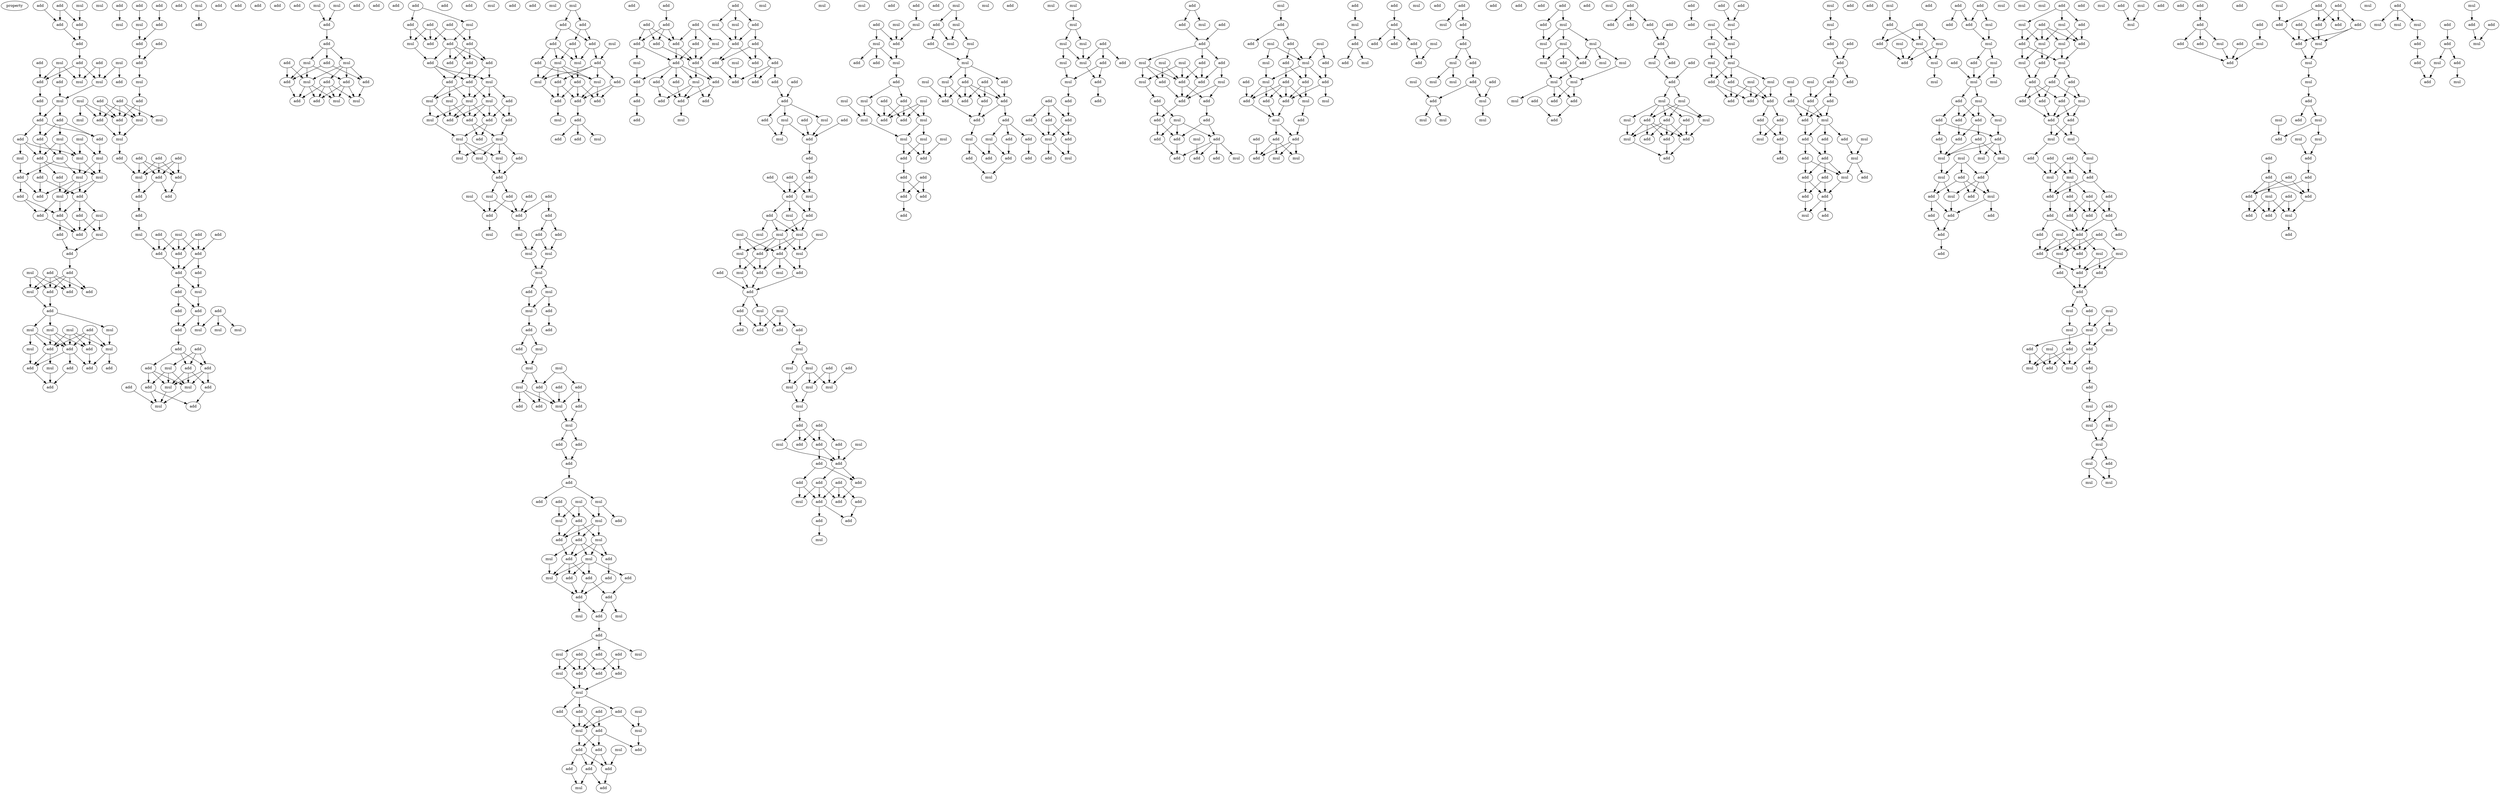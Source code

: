 digraph {
    node [fontcolor=black]
    property [mul=2,lf=1.1]
    0 [ label = add ];
    1 [ label = mul ];
    2 [ label = add ];
    3 [ label = add ];
    4 [ label = add ];
    5 [ label = add ];
    6 [ label = add ];
    7 [ label = mul ];
    8 [ label = mul ];
    9 [ label = add ];
    10 [ label = add ];
    11 [ label = add ];
    12 [ label = add ];
    13 [ label = mul ];
    14 [ label = add ];
    15 [ label = mul ];
    16 [ label = mul ];
    17 [ label = add ];
    18 [ label = mul ];
    19 [ label = add ];
    20 [ label = add ];
    21 [ label = add ];
    22 [ label = mul ];
    23 [ label = add ];
    24 [ label = add ];
    25 [ label = mul ];
    26 [ label = mul ];
    27 [ label = mul ];
    28 [ label = mul ];
    29 [ label = add ];
    30 [ label = mul ];
    31 [ label = mul ];
    32 [ label = add ];
    33 [ label = mul ];
    34 [ label = add ];
    35 [ label = add ];
    36 [ label = add ];
    37 [ label = mul ];
    38 [ label = add ];
    39 [ label = add ];
    40 [ label = add ];
    41 [ label = mul ];
    42 [ label = add ];
    43 [ label = add ];
    44 [ label = mul ];
    45 [ label = add ];
    46 [ label = add ];
    47 [ label = add ];
    48 [ label = mul ];
    49 [ label = add ];
    50 [ label = add ];
    51 [ label = mul ];
    52 [ label = add ];
    53 [ label = add ];
    54 [ label = add ];
    55 [ label = add ];
    56 [ label = mul ];
    57 [ label = add ];
    58 [ label = mul ];
    59 [ label = mul ];
    60 [ label = mul ];
    61 [ label = add ];
    62 [ label = mul ];
    63 [ label = add ];
    64 [ label = add ];
    65 [ label = mul ];
    66 [ label = add ];
    67 [ label = add ];
    68 [ label = add ];
    69 [ label = mul ];
    70 [ label = add ];
    71 [ label = add ];
    72 [ label = add ];
    73 [ label = mul ];
    74 [ label = add ];
    75 [ label = add ];
    76 [ label = add ];
    77 [ label = mul ];
    78 [ label = add ];
    79 [ label = add ];
    80 [ label = add ];
    81 [ label = mul ];
    82 [ label = add ];
    83 [ label = add ];
    84 [ label = mul ];
    85 [ label = mul ];
    86 [ label = add ];
    87 [ label = add ];
    88 [ label = add ];
    89 [ label = mul ];
    90 [ label = mul ];
    91 [ label = add ];
    92 [ label = add ];
    93 [ label = mul ];
    94 [ label = mul ];
    95 [ label = add ];
    96 [ label = add ];
    97 [ label = add ];
    98 [ label = add ];
    99 [ label = add ];
    100 [ label = add ];
    101 [ label = add ];
    102 [ label = mul ];
    103 [ label = add ];
    104 [ label = add ];
    105 [ label = add ];
    106 [ label = add ];
    107 [ label = add ];
    108 [ label = mul ];
    109 [ label = add ];
    110 [ label = mul ];
    111 [ label = add ];
    112 [ label = add ];
    113 [ label = add ];
    114 [ label = add ];
    115 [ label = add ];
    116 [ label = add ];
    117 [ label = add ];
    118 [ label = mul ];
    119 [ label = add ];
    120 [ label = add ];
    121 [ label = add ];
    122 [ label = add ];
    123 [ label = mul ];
    124 [ label = mul ];
    125 [ label = mul ];
    126 [ label = add ];
    127 [ label = add ];
    128 [ label = add ];
    129 [ label = add ];
    130 [ label = mul ];
    131 [ label = add ];
    132 [ label = add ];
    133 [ label = add ];
    134 [ label = mul ];
    135 [ label = mul ];
    136 [ label = add ];
    137 [ label = add ];
    138 [ label = mul ];
    139 [ label = add ];
    140 [ label = add ];
    141 [ label = add ];
    142 [ label = mul ];
    143 [ label = mul ];
    144 [ label = add ];
    145 [ label = add ];
    146 [ label = add ];
    147 [ label = add ];
    148 [ label = add ];
    149 [ label = add ];
    150 [ label = mul ];
    151 [ label = mul ];
    152 [ label = add ];
    153 [ label = mul ];
    154 [ label = add ];
    155 [ label = add ];
    156 [ label = add ];
    157 [ label = add ];
    158 [ label = mul ];
    159 [ label = mul ];
    160 [ label = add ];
    161 [ label = add ];
    162 [ label = add ];
    163 [ label = mul ];
    164 [ label = add ];
    165 [ label = add ];
    166 [ label = add ];
    167 [ label = add ];
    168 [ label = add ];
    169 [ label = add ];
    170 [ label = mul ];
    171 [ label = add ];
    172 [ label = add ];
    173 [ label = add ];
    174 [ label = add ];
    175 [ label = mul ];
    176 [ label = add ];
    177 [ label = add ];
    178 [ label = add ];
    179 [ label = mul ];
    180 [ label = mul ];
    181 [ label = mul ];
    182 [ label = mul ];
    183 [ label = add ];
    184 [ label = add ];
    185 [ label = add ];
    186 [ label = mul ];
    187 [ label = add ];
    188 [ label = mul ];
    189 [ label = mul ];
    190 [ label = add ];
    191 [ label = add ];
    192 [ label = mul ];
    193 [ label = mul ];
    194 [ label = mul ];
    195 [ label = add ];
    196 [ label = add ];
    197 [ label = add ];
    198 [ label = mul ];
    199 [ label = add ];
    200 [ label = mul ];
    201 [ label = add ];
    202 [ label = add ];
    203 [ label = add ];
    204 [ label = add ];
    205 [ label = mul ];
    206 [ label = mul ];
    207 [ label = add ];
    208 [ label = mul ];
    209 [ label = mul ];
    210 [ label = mul ];
    211 [ label = add ];
    212 [ label = mul ];
    213 [ label = add ];
    214 [ label = mul ];
    215 [ label = add ];
    216 [ label = add ];
    217 [ label = add ];
    218 [ label = add ];
    219 [ label = add ];
    220 [ label = mul ];
    221 [ label = mul ];
    222 [ label = mul ];
    223 [ label = add ];
    224 [ label = add ];
    225 [ label = mul ];
    226 [ label = add ];
    227 [ label = add ];
    228 [ label = add ];
    229 [ label = mul ];
    230 [ label = add ];
    231 [ label = mul ];
    232 [ label = add ];
    233 [ label = add ];
    234 [ label = mul ];
    235 [ label = add ];
    236 [ label = add ];
    237 [ label = add ];
    238 [ label = add ];
    239 [ label = mul ];
    240 [ label = add ];
    241 [ label = mul ];
    242 [ label = mul ];
    243 [ label = add ];
    244 [ label = add ];
    245 [ label = mul ];
    246 [ label = add ];
    247 [ label = add ];
    248 [ label = mul ];
    249 [ label = mul ];
    250 [ label = add ];
    251 [ label = add ];
    252 [ label = mul ];
    253 [ label = add ];
    254 [ label = add ];
    255 [ label = add ];
    256 [ label = add ];
    257 [ label = mul ];
    258 [ label = add ];
    259 [ label = add ];
    260 [ label = add ];
    261 [ label = add ];
    262 [ label = mul ];
    263 [ label = mul ];
    264 [ label = mul ];
    265 [ label = add ];
    266 [ label = mul ];
    267 [ label = add ];
    268 [ label = add ];
    269 [ label = mul ];
    270 [ label = add ];
    271 [ label = mul ];
    272 [ label = add ];
    273 [ label = add ];
    274 [ label = add ];
    275 [ label = mul ];
    276 [ label = add ];
    277 [ label = add ];
    278 [ label = add ];
    279 [ label = add ];
    280 [ label = mul ];
    281 [ label = add ];
    282 [ label = mul ];
    283 [ label = mul ];
    284 [ label = add ];
    285 [ label = add ];
    286 [ label = mul ];
    287 [ label = add ];
    288 [ label = add ];
    289 [ label = add ];
    290 [ label = add ];
    291 [ label = add ];
    292 [ label = mul ];
    293 [ label = mul ];
    294 [ label = add ];
    295 [ label = add ];
    296 [ label = mul ];
    297 [ label = add ];
    298 [ label = add ];
    299 [ label = add ];
    300 [ label = add ];
    301 [ label = mul ];
    302 [ label = mul ];
    303 [ label = add ];
    304 [ label = add ];
    305 [ label = add ];
    306 [ label = mul ];
    307 [ label = add ];
    308 [ label = mul ];
    309 [ label = add ];
    310 [ label = add ];
    311 [ label = add ];
    312 [ label = add ];
    313 [ label = mul ];
    314 [ label = add ];
    315 [ label = add ];
    316 [ label = mul ];
    317 [ label = add ];
    318 [ label = add ];
    319 [ label = add ];
    320 [ label = add ];
    321 [ label = add ];
    322 [ label = add ];
    323 [ label = mul ];
    324 [ label = add ];
    325 [ label = add ];
    326 [ label = add ];
    327 [ label = add ];
    328 [ label = mul ];
    329 [ label = add ];
    330 [ label = mul ];
    331 [ label = add ];
    332 [ label = add ];
    333 [ label = add ];
    334 [ label = add ];
    335 [ label = add ];
    336 [ label = add ];
    337 [ label = add ];
    338 [ label = add ];
    339 [ label = mul ];
    340 [ label = add ];
    341 [ label = add ];
    342 [ label = mul ];
    343 [ label = add ];
    344 [ label = mul ];
    345 [ label = mul ];
    346 [ label = add ];
    347 [ label = add ];
    348 [ label = mul ];
    349 [ label = add ];
    350 [ label = add ];
    351 [ label = add ];
    352 [ label = add ];
    353 [ label = add ];
    354 [ label = add ];
    355 [ label = add ];
    356 [ label = add ];
    357 [ label = add ];
    358 [ label = add ];
    359 [ label = mul ];
    360 [ label = add ];
    361 [ label = mul ];
    362 [ label = add ];
    363 [ label = mul ];
    364 [ label = add ];
    365 [ label = add ];
    366 [ label = add ];
    367 [ label = mul ];
    368 [ label = mul ];
    369 [ label = add ];
    370 [ label = mul ];
    371 [ label = add ];
    372 [ label = mul ];
    373 [ label = add ];
    374 [ label = add ];
    375 [ label = mul ];
    376 [ label = mul ];
    377 [ label = mul ];
    378 [ label = mul ];
    379 [ label = mul ];
    380 [ label = add ];
    381 [ label = mul ];
    382 [ label = mul ];
    383 [ label = add ];
    384 [ label = mul ];
    385 [ label = add ];
    386 [ label = add ];
    387 [ label = mul ];
    388 [ label = add ];
    389 [ label = add ];
    390 [ label = mul ];
    391 [ label = mul ];
    392 [ label = add ];
    393 [ label = add ];
    394 [ label = add ];
    395 [ label = add ];
    396 [ label = add ];
    397 [ label = mul ];
    398 [ label = add ];
    399 [ label = add ];
    400 [ label = mul ];
    401 [ label = mul ];
    402 [ label = add ];
    403 [ label = mul ];
    404 [ label = mul ];
    405 [ label = mul ];
    406 [ label = mul ];
    407 [ label = add ];
    408 [ label = add ];
    409 [ label = mul ];
    410 [ label = add ];
    411 [ label = add ];
    412 [ label = add ];
    413 [ label = mul ];
    414 [ label = add ];
    415 [ label = add ];
    416 [ label = add ];
    417 [ label = add ];
    418 [ label = add ];
    419 [ label = add ];
    420 [ label = add ];
    421 [ label = add ];
    422 [ label = add ];
    423 [ label = mul ];
    424 [ label = add ];
    425 [ label = add ];
    426 [ label = mul ];
    427 [ label = add ];
    428 [ label = mul ];
    429 [ label = add ];
    430 [ label = mul ];
    431 [ label = mul ];
    432 [ label = add ];
    433 [ label = add ];
    434 [ label = add ];
    435 [ label = mul ];
    436 [ label = add ];
    437 [ label = add ];
    438 [ label = add ];
    439 [ label = mul ];
    440 [ label = mul ];
    441 [ label = mul ];
    442 [ label = add ];
    443 [ label = mul ];
    444 [ label = add ];
    445 [ label = add ];
    446 [ label = mul ];
    447 [ label = mul ];
    448 [ label = mul ];
    449 [ label = mul ];
    450 [ label = add ];
    451 [ label = add ];
    452 [ label = add ];
    453 [ label = add ];
    454 [ label = add ];
    455 [ label = add ];
    456 [ label = add ];
    457 [ label = mul ];
    458 [ label = mul ];
    459 [ label = add ];
    460 [ label = mul ];
    461 [ label = add ];
    462 [ label = mul ];
    463 [ label = mul ];
    464 [ label = add ];
    465 [ label = mul ];
    466 [ label = mul ];
    467 [ label = add ];
    468 [ label = add ];
    469 [ label = add ];
    470 [ label = add ];
    471 [ label = add ];
    472 [ label = add ];
    473 [ label = add ];
    474 [ label = mul ];
    475 [ label = add ];
    476 [ label = add ];
    477 [ label = mul ];
    478 [ label = add ];
    479 [ label = mul ];
    480 [ label = add ];
    481 [ label = add ];
    482 [ label = add ];
    483 [ label = add ];
    484 [ label = mul ];
    485 [ label = add ];
    486 [ label = mul ];
    487 [ label = mul ];
    488 [ label = mul ];
    489 [ label = mul ];
    490 [ label = mul ];
    491 [ label = add ];
    492 [ label = mul ];
    493 [ label = mul ];
    494 [ label = add ];
    495 [ label = add ];
    496 [ label = mul ];
    497 [ label = add ];
    498 [ label = add ];
    499 [ label = add ];
    500 [ label = add ];
    501 [ label = add ];
    502 [ label = add ];
    503 [ label = add ];
    504 [ label = mul ];
    505 [ label = add ];
    506 [ label = mul ];
    507 [ label = add ];
    508 [ label = add ];
    509 [ label = add ];
    510 [ label = add ];
    511 [ label = mul ];
    512 [ label = add ];
    513 [ label = mul ];
    514 [ label = add ];
    515 [ label = add ];
    516 [ label = mul ];
    517 [ label = mul ];
    518 [ label = add ];
    519 [ label = mul ];
    520 [ label = mul ];
    521 [ label = add ];
    522 [ label = add ];
    523 [ label = add ];
    524 [ label = add ];
    525 [ label = add ];
    526 [ label = add ];
    527 [ label = add ];
    528 [ label = mul ];
    529 [ label = add ];
    530 [ label = add ];
    531 [ label = add ];
    532 [ label = mul ];
    533 [ label = add ];
    534 [ label = add ];
    535 [ label = add ];
    536 [ label = mul ];
    537 [ label = mul ];
    538 [ label = add ];
    539 [ label = add ];
    540 [ label = mul ];
    541 [ label = mul ];
    542 [ label = add ];
    543 [ label = add ];
    544 [ label = mul ];
    545 [ label = mul ];
    546 [ label = add ];
    547 [ label = add ];
    548 [ label = add ];
    549 [ label = add ];
    550 [ label = add ];
    551 [ label = mul ];
    552 [ label = mul ];
    553 [ label = add ];
    554 [ label = mul ];
    555 [ label = add ];
    556 [ label = add ];
    557 [ label = mul ];
    558 [ label = add ];
    559 [ label = add ];
    560 [ label = add ];
    561 [ label = add ];
    562 [ label = add ];
    563 [ label = mul ];
    564 [ label = add ];
    565 [ label = mul ];
    566 [ label = mul ];
    567 [ label = add ];
    568 [ label = add ];
    569 [ label = mul ];
    570 [ label = add ];
    571 [ label = add ];
    572 [ label = mul ];
    573 [ label = add ];
    574 [ label = add ];
    575 [ label = add ];
    576 [ label = mul ];
    577 [ label = add ];
    578 [ label = add ];
    579 [ label = add ];
    580 [ label = add ];
    581 [ label = mul ];
    582 [ label = add ];
    583 [ label = add ];
    584 [ label = add ];
    585 [ label = add ];
    586 [ label = mul ];
    587 [ label = mul ];
    588 [ label = add ];
    589 [ label = mul ];
    590 [ label = mul ];
    591 [ label = add ];
    592 [ label = add ];
    593 [ label = mul ];
    594 [ label = mul ];
    595 [ label = mul ];
    596 [ label = mul ];
    597 [ label = add ];
    598 [ label = add ];
    599 [ label = add ];
    600 [ label = mul ];
    601 [ label = add ];
    602 [ label = mul ];
    603 [ label = mul ];
    604 [ label = mul ];
    605 [ label = add ];
    606 [ label = mul ];
    607 [ label = mul ];
    608 [ label = mul ];
    609 [ label = add ];
    610 [ label = mul ];
    611 [ label = mul ];
    612 [ label = add ];
    613 [ label = add ];
    614 [ label = add ];
    615 [ label = mul ];
    616 [ label = mul ];
    617 [ label = add ];
    618 [ label = add ];
    619 [ label = add ];
    620 [ label = add ];
    621 [ label = add ];
    622 [ label = add ];
    623 [ label = add ];
    624 [ label = mul ];
    625 [ label = add ];
    626 [ label = add ];
    627 [ label = add ];
    628 [ label = add ];
    629 [ label = add ];
    630 [ label = mul ];
    631 [ label = mul ];
    632 [ label = add ];
    633 [ label = mul ];
    634 [ label = add ];
    635 [ label = mul ];
    636 [ label = add ];
    637 [ label = add ];
    638 [ label = add ];
    639 [ label = mul ];
    640 [ label = add ];
    641 [ label = add ];
    642 [ label = add ];
    643 [ label = add ];
    644 [ label = mul ];
    645 [ label = mul ];
    646 [ label = mul ];
    647 [ label = mul ];
    648 [ label = mul ];
    649 [ label = mul ];
    650 [ label = mul ];
    651 [ label = add ];
    652 [ label = add ];
    653 [ label = mul ];
    654 [ label = add ];
    655 [ label = add ];
    656 [ label = add ];
    657 [ label = add ];
    658 [ label = add ];
    659 [ label = mul ];
    660 [ label = mul ];
    661 [ label = add ];
    662 [ label = mul ];
    663 [ label = add ];
    664 [ label = add ];
    665 [ label = add ];
    666 [ label = add ];
    667 [ label = add ];
    668 [ label = mul ];
    669 [ label = mul ];
    670 [ label = add ];
    671 [ label = add ];
    672 [ label = add ];
    673 [ label = add ];
    674 [ label = add ];
    675 [ label = add ];
    676 [ label = add ];
    677 [ label = mul ];
    678 [ label = add ];
    679 [ label = add ];
    680 [ label = add ];
    681 [ label = mul ];
    682 [ label = mul ];
    683 [ label = add ];
    684 [ label = add ];
    685 [ label = add ];
    686 [ label = mul ];
    687 [ label = add ];
    688 [ label = add ];
    689 [ label = add ];
    690 [ label = add ];
    691 [ label = mul ];
    692 [ label = add ];
    693 [ label = mul ];
    694 [ label = add ];
    695 [ label = add ];
    696 [ label = add ];
    697 [ label = mul ];
    698 [ label = add ];
    699 [ label = mul ];
    700 [ label = mul ];
    701 [ label = mul ];
    702 [ label = add ];
    703 [ label = mul ];
    704 [ label = add ];
    705 [ label = add ];
    706 [ label = mul ];
    707 [ label = add ];
    708 [ label = add ];
    709 [ label = mul ];
    710 [ label = mul ];
    711 [ label = add ];
    712 [ label = mul ];
    713 [ label = add ];
    714 [ label = mul ];
    715 [ label = mul ];
    716 [ label = mul ];
    717 [ label = mul ];
    718 [ label = add ];
    719 [ label = add ];
    720 [ label = add ];
    721 [ label = mul ];
    722 [ label = add ];
    723 [ label = mul ];
    724 [ label = add ];
    725 [ label = add ];
    726 [ label = add ];
    727 [ label = add ];
    728 [ label = mul ];
    729 [ label = mul ];
    730 [ label = mul ];
    731 [ label = mul ];
    732 [ label = add ];
    733 [ label = add ];
    734 [ label = mul ];
    735 [ label = add ];
    736 [ label = mul ];
    737 [ label = mul ];
    738 [ label = add ];
    739 [ label = add ];
    740 [ label = add ];
    741 [ label = add ];
    742 [ label = add ];
    743 [ label = add ];
    744 [ label = add ];
    745 [ label = add ];
    746 [ label = mul ];
    747 [ label = add ];
    748 [ label = mul ];
    749 [ label = mul ];
    750 [ label = add ];
    751 [ label = mul ];
    752 [ label = add ];
    753 [ label = mul ];
    754 [ label = mul ];
    755 [ label = add ];
    756 [ label = add ];
    757 [ label = add ];
    758 [ label = add ];
    759 [ label = add ];
    760 [ label = add ];
    761 [ label = add ];
    762 [ label = mul ];
    763 [ label = add ];
    764 [ label = add ];
    765 [ label = mul ];
    766 [ label = mul ];
    767 [ label = add ];
    768 [ label = add ];
    769 [ label = add ];
    770 [ label = mul ];
    771 [ label = mul ];
    772 [ label = add ];
    773 [ label = mul ];
    774 [ label = add ];
    775 [ label = add ];
    776 [ label = add ];
    777 [ label = add ];
    778 [ label = add ];
    779 [ label = add ];
    780 [ label = add ];
    781 [ label = add ];
    782 [ label = add ];
    783 [ label = mul ];
    784 [ label = add ];
    785 [ label = add ];
    786 [ label = add ];
    787 [ label = mul ];
    788 [ label = mul ];
    789 [ label = add ];
    790 [ label = mul ];
    791 [ label = add ];
    792 [ label = add ];
    793 [ label = add ];
    794 [ label = add ];
    795 [ label = add ];
    796 [ label = add ];
    797 [ label = mul ];
    798 [ label = mul ];
    799 [ label = mul ];
    800 [ label = mul ];
    801 [ label = mul ];
    802 [ label = add ];
    803 [ label = mul ];
    804 [ label = add ];
    805 [ label = add ];
    806 [ label = add ];
    807 [ label = mul ];
    808 [ label = mul ];
    809 [ label = add ];
    810 [ label = add ];
    811 [ label = add ];
    812 [ label = add ];
    813 [ label = mul ];
    814 [ label = mul ];
    815 [ label = mul ];
    816 [ label = mul ];
    817 [ label = mul ];
    818 [ label = mul ];
    819 [ label = add ];
    820 [ label = mul ];
    821 [ label = mul ];
    822 [ label = add ];
    823 [ label = mul ];
    824 [ label = mul ];
    825 [ label = add ];
    826 [ label = add ];
    827 [ label = add ];
    828 [ label = add ];
    829 [ label = add ];
    830 [ label = add ];
    831 [ label = add ];
    832 [ label = add ];
    833 [ label = mul ];
    834 [ label = mul ];
    835 [ label = add ];
    836 [ label = add ];
    837 [ label = add ];
    838 [ label = mul ];
    839 [ label = add ];
    840 [ label = add ];
    841 [ label = add ];
    842 [ label = add ];
    843 [ label = add ];
    844 [ label = add ];
    845 [ label = add ];
    846 [ label = mul ];
    847 [ label = mul ];
    848 [ label = mul ];
    849 [ label = add ];
    850 [ label = mul ];
    851 [ label = mul ];
    852 [ label = add ];
    853 [ label = add ];
    854 [ label = mul ];
    855 [ label = mul ];
    856 [ label = add ];
    857 [ label = add ];
    858 [ label = add ];
    859 [ label = add ];
    860 [ label = add ];
    861 [ label = mul ];
    862 [ label = add ];
    863 [ label = add ];
    864 [ label = add ];
    865 [ label = mul ];
    866 [ label = add ];
    867 [ label = add ];
    868 [ label = mul ];
    869 [ label = add ];
    870 [ label = add ];
    871 [ label = mul ];
    872 [ label = add ];
    873 [ label = mul ];
    874 [ label = mul ];
    875 [ label = add ];
    876 [ label = add ];
    877 [ label = mul ];
    878 [ label = add ];
    879 [ label = add ];
    880 [ label = add ];
    881 [ label = mul ];
    882 [ label = mul ];
    883 [ label = add ];
    884 [ label = add ];
    885 [ label = mul ];
    0 -> 3 [ name = 0 ];
    1 -> 4 [ name = 1 ];
    2 -> 3 [ name = 2 ];
    2 -> 4 [ name = 3 ];
    3 -> 5 [ name = 4 ];
    4 -> 5 [ name = 5 ];
    5 -> 10 [ name = 6 ];
    6 -> 13 [ name = 7 ];
    6 -> 15 [ name = 8 ];
    7 -> 12 [ name = 9 ];
    7 -> 15 [ name = 10 ];
    8 -> 11 [ name = 11 ];
    8 -> 13 [ name = 12 ];
    8 -> 14 [ name = 13 ];
    9 -> 14 [ name = 14 ];
    10 -> 13 [ name = 15 ];
    10 -> 14 [ name = 16 ];
    10 -> 15 [ name = 17 ];
    11 -> 18 [ name = 18 ];
    14 -> 17 [ name = 19 ];
    15 -> 18 [ name = 20 ];
    17 -> 20 [ name = 21 ];
    18 -> 19 [ name = 22 ];
    18 -> 20 [ name = 23 ];
    19 -> 21 [ name = 24 ];
    19 -> 22 [ name = 25 ];
    19 -> 24 [ name = 26 ];
    20 -> 21 [ name = 27 ];
    20 -> 23 [ name = 28 ];
    20 -> 24 [ name = 29 ];
    21 -> 27 [ name = 30 ];
    21 -> 29 [ name = 31 ];
    22 -> 27 [ name = 32 ];
    22 -> 28 [ name = 33 ];
    22 -> 29 [ name = 34 ];
    23 -> 26 [ name = 35 ];
    23 -> 28 [ name = 36 ];
    23 -> 29 [ name = 37 ];
    24 -> 30 [ name = 38 ];
    25 -> 28 [ name = 39 ];
    25 -> 30 [ name = 40 ];
    26 -> 32 [ name = 41 ];
    27 -> 32 [ name = 42 ];
    27 -> 33 [ name = 43 ];
    28 -> 31 [ name = 44 ];
    28 -> 33 [ name = 45 ];
    29 -> 31 [ name = 46 ];
    29 -> 34 [ name = 47 ];
    29 -> 35 [ name = 48 ];
    30 -> 31 [ name = 49 ];
    30 -> 33 [ name = 50 ];
    31 -> 37 [ name = 51 ];
    31 -> 38 [ name = 52 ];
    32 -> 36 [ name = 53 ];
    32 -> 39 [ name = 54 ];
    33 -> 36 [ name = 55 ];
    33 -> 37 [ name = 56 ];
    33 -> 38 [ name = 57 ];
    34 -> 37 [ name = 58 ];
    35 -> 36 [ name = 59 ];
    35 -> 38 [ name = 60 ];
    37 -> 40 [ name = 61 ];
    37 -> 42 [ name = 62 ];
    38 -> 40 [ name = 63 ];
    38 -> 41 [ name = 64 ];
    38 -> 43 [ name = 65 ];
    39 -> 40 [ name = 66 ];
    39 -> 42 [ name = 67 ];
    40 -> 45 [ name = 68 ];
    40 -> 46 [ name = 69 ];
    41 -> 44 [ name = 70 ];
    41 -> 46 [ name = 71 ];
    42 -> 46 [ name = 72 ];
    43 -> 44 [ name = 73 ];
    43 -> 46 [ name = 74 ];
    44 -> 47 [ name = 75 ];
    45 -> 47 [ name = 76 ];
    47 -> 50 [ name = 77 ];
    48 -> 51 [ name = 78 ];
    48 -> 53 [ name = 79 ];
    48 -> 54 [ name = 80 ];
    49 -> 51 [ name = 81 ];
    49 -> 52 [ name = 82 ];
    49 -> 53 [ name = 83 ];
    49 -> 54 [ name = 84 ];
    50 -> 51 [ name = 85 ];
    50 -> 52 [ name = 86 ];
    50 -> 53 [ name = 87 ];
    50 -> 54 [ name = 88 ];
    51 -> 55 [ name = 89 ];
    53 -> 55 [ name = 90 ];
    55 -> 56 [ name = 91 ];
    55 -> 59 [ name = 92 ];
    55 -> 60 [ name = 93 ];
    56 -> 62 [ name = 94 ];
    57 -> 61 [ name = 95 ];
    57 -> 62 [ name = 96 ];
    57 -> 63 [ name = 97 ];
    57 -> 64 [ name = 98 ];
    58 -> 61 [ name = 99 ];
    58 -> 62 [ name = 100 ];
    58 -> 63 [ name = 101 ];
    58 -> 64 [ name = 102 ];
    59 -> 61 [ name = 103 ];
    59 -> 64 [ name = 104 ];
    59 -> 65 [ name = 105 ];
    60 -> 61 [ name = 106 ];
    60 -> 63 [ name = 107 ];
    60 -> 64 [ name = 108 ];
    61 -> 67 [ name = 109 ];
    61 -> 69 [ name = 110 ];
    62 -> 68 [ name = 111 ];
    62 -> 70 [ name = 112 ];
    63 -> 68 [ name = 113 ];
    64 -> 66 [ name = 114 ];
    64 -> 67 [ name = 115 ];
    64 -> 68 [ name = 116 ];
    65 -> 67 [ name = 117 ];
    66 -> 71 [ name = 118 ];
    67 -> 71 [ name = 119 ];
    69 -> 71 [ name = 120 ];
    72 -> 73 [ name = 121 ];
    74 -> 77 [ name = 122 ];
    75 -> 76 [ name = 123 ];
    76 -> 78 [ name = 124 ];
    77 -> 78 [ name = 125 ];
    78 -> 83 [ name = 126 ];
    80 -> 83 [ name = 127 ];
    81 -> 82 [ name = 128 ];
    83 -> 84 [ name = 129 ];
    84 -> 88 [ name = 130 ];
    85 -> 89 [ name = 131 ];
    85 -> 91 [ name = 132 ];
    85 -> 92 [ name = 133 ];
    86 -> 90 [ name = 134 ];
    86 -> 91 [ name = 135 ];
    86 -> 92 [ name = 136 ];
    86 -> 93 [ name = 137 ];
    87 -> 90 [ name = 138 ];
    87 -> 91 [ name = 139 ];
    87 -> 92 [ name = 140 ];
    88 -> 90 [ name = 141 ];
    88 -> 91 [ name = 142 ];
    90 -> 94 [ name = 143 ];
    91 -> 94 [ name = 144 ];
    92 -> 94 [ name = 145 ];
    94 -> 99 [ name = 146 ];
    96 -> 100 [ name = 147 ];
    96 -> 101 [ name = 148 ];
    96 -> 102 [ name = 149 ];
    97 -> 100 [ name = 150 ];
    97 -> 101 [ name = 151 ];
    97 -> 102 [ name = 152 ];
    98 -> 100 [ name = 153 ];
    98 -> 101 [ name = 154 ];
    98 -> 102 [ name = 155 ];
    99 -> 102 [ name = 156 ];
    100 -> 103 [ name = 157 ];
    100 -> 104 [ name = 158 ];
    101 -> 104 [ name = 159 ];
    102 -> 103 [ name = 160 ];
    103 -> 105 [ name = 161 ];
    105 -> 110 [ name = 162 ];
    106 -> 113 [ name = 163 ];
    106 -> 114 [ name = 164 ];
    107 -> 112 [ name = 165 ];
    107 -> 113 [ name = 166 ];
    108 -> 112 [ name = 167 ];
    108 -> 113 [ name = 168 ];
    108 -> 114 [ name = 169 ];
    109 -> 114 [ name = 170 ];
    110 -> 112 [ name = 171 ];
    112 -> 116 [ name = 172 ];
    113 -> 116 [ name = 173 ];
    114 -> 115 [ name = 174 ];
    114 -> 116 [ name = 175 ];
    115 -> 118 [ name = 176 ];
    116 -> 117 [ name = 177 ];
    116 -> 118 [ name = 178 ];
    117 -> 119 [ name = 179 ];
    117 -> 121 [ name = 180 ];
    118 -> 119 [ name = 181 ];
    119 -> 123 [ name = 182 ];
    119 -> 126 [ name = 183 ];
    120 -> 123 [ name = 184 ];
    120 -> 124 [ name = 185 ];
    120 -> 125 [ name = 186 ];
    121 -> 126 [ name = 187 ];
    126 -> 128 [ name = 188 ];
    127 -> 129 [ name = 189 ];
    127 -> 130 [ name = 190 ];
    127 -> 131 [ name = 191 ];
    128 -> 129 [ name = 192 ];
    128 -> 131 [ name = 193 ];
    128 -> 132 [ name = 194 ];
    129 -> 134 [ name = 195 ];
    129 -> 135 [ name = 196 ];
    129 -> 137 [ name = 197 ];
    130 -> 134 [ name = 198 ];
    130 -> 135 [ name = 199 ];
    130 -> 136 [ name = 200 ];
    131 -> 134 [ name = 201 ];
    131 -> 135 [ name = 202 ];
    131 -> 137 [ name = 203 ];
    132 -> 134 [ name = 204 ];
    132 -> 135 [ name = 205 ];
    132 -> 136 [ name = 206 ];
    133 -> 138 [ name = 207 ];
    134 -> 138 [ name = 208 ];
    135 -> 138 [ name = 209 ];
    136 -> 138 [ name = 210 ];
    136 -> 139 [ name = 211 ];
    137 -> 139 [ name = 212 ];
    142 -> 145 [ name = 213 ];
    143 -> 145 [ name = 214 ];
    145 -> 146 [ name = 215 ];
    146 -> 149 [ name = 216 ];
    146 -> 150 [ name = 217 ];
    146 -> 151 [ name = 218 ];
    148 -> 153 [ name = 219 ];
    148 -> 155 [ name = 220 ];
    149 -> 154 [ name = 221 ];
    149 -> 155 [ name = 222 ];
    150 -> 152 [ name = 223 ];
    150 -> 153 [ name = 224 ];
    150 -> 154 [ name = 225 ];
    150 -> 156 [ name = 226 ];
    151 -> 153 [ name = 227 ];
    151 -> 155 [ name = 228 ];
    151 -> 156 [ name = 229 ];
    152 -> 157 [ name = 230 ];
    152 -> 158 [ name = 231 ];
    152 -> 159 [ name = 232 ];
    152 -> 160 [ name = 233 ];
    153 -> 157 [ name = 234 ];
    153 -> 159 [ name = 235 ];
    153 -> 160 [ name = 236 ];
    154 -> 158 [ name = 237 ];
    155 -> 157 [ name = 238 ];
    156 -> 158 [ name = 239 ];
    156 -> 159 [ name = 240 ];
    156 -> 160 [ name = 241 ];
    162 -> 163 [ name = 242 ];
    162 -> 165 [ name = 243 ];
    163 -> 168 [ name = 244 ];
    163 -> 169 [ name = 245 ];
    164 -> 167 [ name = 246 ];
    164 -> 169 [ name = 247 ];
    165 -> 167 [ name = 248 ];
    165 -> 170 [ name = 249 ];
    166 -> 167 [ name = 250 ];
    166 -> 168 [ name = 251 ];
    166 -> 170 [ name = 252 ];
    168 -> 171 [ name = 253 ];
    168 -> 172 [ name = 254 ];
    168 -> 173 [ name = 255 ];
    168 -> 174 [ name = 256 ];
    169 -> 171 [ name = 257 ];
    169 -> 172 [ name = 258 ];
    169 -> 173 [ name = 259 ];
    170 -> 174 [ name = 260 ];
    172 -> 176 [ name = 261 ];
    172 -> 177 [ name = 262 ];
    173 -> 175 [ name = 263 ];
    173 -> 176 [ name = 264 ];
    174 -> 175 [ name = 265 ];
    174 -> 176 [ name = 266 ];
    174 -> 177 [ name = 267 ];
    175 -> 178 [ name = 268 ];
    175 -> 179 [ name = 269 ];
    175 -> 182 [ name = 270 ];
    176 -> 179 [ name = 271 ];
    176 -> 181 [ name = 272 ];
    176 -> 182 [ name = 273 ];
    177 -> 179 [ name = 274 ];
    177 -> 180 [ name = 275 ];
    177 -> 181 [ name = 276 ];
    178 -> 183 [ name = 277 ];
    178 -> 185 [ name = 278 ];
    179 -> 183 [ name = 279 ];
    179 -> 184 [ name = 280 ];
    179 -> 186 [ name = 281 ];
    179 -> 187 [ name = 282 ];
    180 -> 184 [ name = 283 ];
    180 -> 187 [ name = 284 ];
    181 -> 184 [ name = 285 ];
    181 -> 186 [ name = 286 ];
    182 -> 183 [ name = 287 ];
    182 -> 184 [ name = 288 ];
    182 -> 185 [ name = 289 ];
    182 -> 187 [ name = 290 ];
    183 -> 189 [ name = 291 ];
    183 -> 190 [ name = 292 ];
    185 -> 188 [ name = 293 ];
    186 -> 189 [ name = 294 ];
    187 -> 188 [ name = 295 ];
    187 -> 190 [ name = 296 ];
    188 -> 191 [ name = 297 ];
    188 -> 192 [ name = 298 ];
    188 -> 193 [ name = 299 ];
    188 -> 194 [ name = 300 ];
    189 -> 192 [ name = 301 ];
    189 -> 193 [ name = 302 ];
    189 -> 194 [ name = 303 ];
    191 -> 195 [ name = 304 ];
    193 -> 195 [ name = 305 ];
    194 -> 195 [ name = 306 ];
    195 -> 198 [ name = 307 ];
    195 -> 199 [ name = 308 ];
    196 -> 202 [ name = 309 ];
    197 -> 202 [ name = 310 ];
    197 -> 203 [ name = 311 ];
    198 -> 201 [ name = 312 ];
    198 -> 202 [ name = 313 ];
    199 -> 201 [ name = 314 ];
    199 -> 202 [ name = 315 ];
    200 -> 201 [ name = 316 ];
    201 -> 206 [ name = 317 ];
    202 -> 205 [ name = 318 ];
    203 -> 204 [ name = 319 ];
    203 -> 207 [ name = 320 ];
    204 -> 208 [ name = 321 ];
    204 -> 209 [ name = 322 ];
    205 -> 209 [ name = 323 ];
    207 -> 208 [ name = 324 ];
    208 -> 210 [ name = 325 ];
    209 -> 210 [ name = 326 ];
    210 -> 211 [ name = 327 ];
    210 -> 212 [ name = 328 ];
    211 -> 214 [ name = 329 ];
    212 -> 213 [ name = 330 ];
    212 -> 214 [ name = 331 ];
    213 -> 215 [ name = 332 ];
    214 -> 216 [ name = 333 ];
    216 -> 218 [ name = 334 ];
    216 -> 220 [ name = 335 ];
    218 -> 221 [ name = 336 ];
    220 -> 221 [ name = 337 ];
    221 -> 223 [ name = 338 ];
    221 -> 225 [ name = 339 ];
    222 -> 223 [ name = 340 ];
    222 -> 224 [ name = 341 ];
    223 -> 228 [ name = 342 ];
    223 -> 229 [ name = 343 ];
    224 -> 229 [ name = 344 ];
    224 -> 230 [ name = 345 ];
    225 -> 227 [ name = 346 ];
    225 -> 228 [ name = 347 ];
    225 -> 229 [ name = 348 ];
    226 -> 229 [ name = 349 ];
    229 -> 231 [ name = 350 ];
    230 -> 231 [ name = 351 ];
    231 -> 232 [ name = 352 ];
    231 -> 233 [ name = 353 ];
    232 -> 235 [ name = 354 ];
    233 -> 235 [ name = 355 ];
    235 -> 237 [ name = 356 ];
    237 -> 240 [ name = 357 ];
    237 -> 241 [ name = 358 ];
    238 -> 244 [ name = 359 ];
    238 -> 245 [ name = 360 ];
    239 -> 242 [ name = 361 ];
    239 -> 244 [ name = 362 ];
    239 -> 245 [ name = 363 ];
    241 -> 242 [ name = 364 ];
    241 -> 243 [ name = 365 ];
    242 -> 246 [ name = 366 ];
    242 -> 247 [ name = 367 ];
    242 -> 248 [ name = 368 ];
    244 -> 246 [ name = 369 ];
    244 -> 247 [ name = 370 ];
    244 -> 248 [ name = 371 ];
    245 -> 247 [ name = 372 ];
    246 -> 249 [ name = 373 ];
    246 -> 250 [ name = 374 ];
    246 -> 251 [ name = 375 ];
    246 -> 252 [ name = 376 ];
    247 -> 250 [ name = 377 ];
    248 -> 250 [ name = 378 ];
    248 -> 251 [ name = 379 ];
    248 -> 252 [ name = 380 ];
    249 -> 257 [ name = 381 ];
    250 -> 253 [ name = 382 ];
    250 -> 256 [ name = 383 ];
    250 -> 257 [ name = 384 ];
    251 -> 254 [ name = 385 ];
    252 -> 253 [ name = 386 ];
    252 -> 255 [ name = 387 ];
    252 -> 256 [ name = 388 ];
    252 -> 257 [ name = 389 ];
    253 -> 258 [ name = 390 ];
    254 -> 258 [ name = 391 ];
    255 -> 259 [ name = 392 ];
    256 -> 258 [ name = 393 ];
    256 -> 259 [ name = 394 ];
    257 -> 258 [ name = 395 ];
    258 -> 260 [ name = 396 ];
    258 -> 263 [ name = 397 ];
    259 -> 260 [ name = 398 ];
    259 -> 262 [ name = 399 ];
    260 -> 265 [ name = 400 ];
    265 -> 266 [ name = 401 ];
    265 -> 269 [ name = 402 ];
    265 -> 270 [ name = 403 ];
    267 -> 273 [ name = 404 ];
    267 -> 274 [ name = 405 ];
    268 -> 271 [ name = 406 ];
    268 -> 272 [ name = 407 ];
    268 -> 274 [ name = 408 ];
    269 -> 271 [ name = 409 ];
    269 -> 272 [ name = 410 ];
    270 -> 272 [ name = 411 ];
    270 -> 273 [ name = 412 ];
    271 -> 275 [ name = 413 ];
    272 -> 275 [ name = 414 ];
    273 -> 275 [ name = 415 ];
    275 -> 276 [ name = 416 ];
    275 -> 278 [ name = 417 ];
    275 -> 279 [ name = 418 ];
    276 -> 282 [ name = 419 ];
    277 -> 281 [ name = 420 ];
    277 -> 282 [ name = 421 ];
    278 -> 281 [ name = 422 ];
    278 -> 282 [ name = 423 ];
    279 -> 282 [ name = 424 ];
    279 -> 283 [ name = 425 ];
    280 -> 283 [ name = 426 ];
    281 -> 284 [ name = 427 ];
    281 -> 285 [ name = 428 ];
    281 -> 287 [ name = 429 ];
    282 -> 284 [ name = 430 ];
    282 -> 287 [ name = 431 ];
    283 -> 285 [ name = 432 ];
    284 -> 288 [ name = 433 ];
    284 -> 289 [ name = 434 ];
    286 -> 289 [ name = 435 ];
    287 -> 288 [ name = 436 ];
    287 -> 289 [ name = 437 ];
    287 -> 290 [ name = 438 ];
    288 -> 291 [ name = 439 ];
    288 -> 292 [ name = 440 ];
    289 -> 291 [ name = 441 ];
    290 -> 292 [ name = 442 ];
    293 -> 294 [ name = 443 ];
    293 -> 295 [ name = 444 ];
    294 -> 298 [ name = 445 ];
    294 -> 299 [ name = 446 ];
    295 -> 297 [ name = 447 ];
    295 -> 298 [ name = 448 ];
    296 -> 300 [ name = 449 ];
    297 -> 301 [ name = 450 ];
    297 -> 302 [ name = 451 ];
    298 -> 300 [ name = 452 ];
    298 -> 301 [ name = 453 ];
    299 -> 301 [ name = 454 ];
    299 -> 302 [ name = 455 ];
    299 -> 303 [ name = 456 ];
    300 -> 305 [ name = 457 ];
    300 -> 306 [ name = 458 ];
    300 -> 307 [ name = 459 ];
    300 -> 308 [ name = 460 ];
    301 -> 304 [ name = 461 ];
    302 -> 304 [ name = 462 ];
    302 -> 305 [ name = 463 ];
    302 -> 306 [ name = 464 ];
    302 -> 308 [ name = 465 ];
    303 -> 306 [ name = 466 ];
    303 -> 308 [ name = 467 ];
    304 -> 309 [ name = 468 ];
    304 -> 310 [ name = 469 ];
    304 -> 311 [ name = 470 ];
    305 -> 310 [ name = 471 ];
    305 -> 311 [ name = 472 ];
    306 -> 310 [ name = 473 ];
    307 -> 309 [ name = 474 ];
    307 -> 311 [ name = 475 ];
    308 -> 309 [ name = 476 ];
    308 -> 311 [ name = 477 ];
    310 -> 313 [ name = 478 ];
    311 -> 312 [ name = 479 ];
    312 -> 314 [ name = 480 ];
    312 -> 315 [ name = 481 ];
    312 -> 316 [ name = 482 ];
    318 -> 319 [ name = 483 ];
    319 -> 322 [ name = 484 ];
    319 -> 324 [ name = 485 ];
    319 -> 326 [ name = 486 ];
    320 -> 322 [ name = 487 ];
    320 -> 324 [ name = 488 ];
    320 -> 326 [ name = 489 ];
    321 -> 323 [ name = 490 ];
    321 -> 324 [ name = 491 ];
    321 -> 325 [ name = 492 ];
    322 -> 328 [ name = 493 ];
    322 -> 329 [ name = 494 ];
    323 -> 327 [ name = 495 ];
    324 -> 327 [ name = 496 ];
    324 -> 329 [ name = 497 ];
    325 -> 327 [ name = 498 ];
    325 -> 329 [ name = 499 ];
    326 -> 327 [ name = 500 ];
    327 -> 330 [ name = 501 ];
    327 -> 332 [ name = 502 ];
    328 -> 331 [ name = 503 ];
    329 -> 330 [ name = 504 ];
    329 -> 331 [ name = 505 ];
    329 -> 332 [ name = 506 ];
    329 -> 333 [ name = 507 ];
    329 -> 334 [ name = 508 ];
    330 -> 336 [ name = 509 ];
    330 -> 337 [ name = 510 ];
    330 -> 338 [ name = 511 ];
    331 -> 335 [ name = 512 ];
    332 -> 337 [ name = 513 ];
    332 -> 338 [ name = 514 ];
    333 -> 337 [ name = 515 ];
    334 -> 336 [ name = 516 ];
    334 -> 337 [ name = 517 ];
    335 -> 340 [ name = 518 ];
    337 -> 339 [ name = 519 ];
    341 -> 342 [ name = 520 ];
    341 -> 343 [ name = 521 ];
    341 -> 344 [ name = 522 ];
    342 -> 347 [ name = 523 ];
    343 -> 346 [ name = 524 ];
    343 -> 347 [ name = 525 ];
    344 -> 347 [ name = 526 ];
    346 -> 349 [ name = 527 ];
    346 -> 350 [ name = 528 ];
    346 -> 351 [ name = 529 ];
    347 -> 349 [ name = 530 ];
    347 -> 351 [ name = 531 ];
    348 -> 354 [ name = 532 ];
    349 -> 354 [ name = 533 ];
    350 -> 352 [ name = 534 ];
    350 -> 353 [ name = 535 ];
    350 -> 354 [ name = 536 ];
    351 -> 353 [ name = 537 ];
    352 -> 356 [ name = 538 ];
    355 -> 356 [ name = 539 ];
    356 -> 358 [ name = 540 ];
    356 -> 359 [ name = 541 ];
    356 -> 361 [ name = 542 ];
    357 -> 362 [ name = 543 ];
    358 -> 363 [ name = 544 ];
    359 -> 362 [ name = 545 ];
    360 -> 362 [ name = 546 ];
    361 -> 362 [ name = 547 ];
    361 -> 363 [ name = 548 ];
    362 -> 364 [ name = 549 ];
    364 -> 366 [ name = 550 ];
    365 -> 370 [ name = 551 ];
    365 -> 371 [ name = 552 ];
    366 -> 370 [ name = 553 ];
    366 -> 371 [ name = 554 ];
    369 -> 371 [ name = 555 ];
    370 -> 374 [ name = 556 ];
    371 -> 372 [ name = 557 ];
    371 -> 373 [ name = 558 ];
    371 -> 374 [ name = 559 ];
    372 -> 377 [ name = 560 ];
    373 -> 375 [ name = 561 ];
    373 -> 377 [ name = 562 ];
    373 -> 379 [ name = 563 ];
    374 -> 375 [ name = 564 ];
    374 -> 377 [ name = 565 ];
    375 -> 380 [ name = 566 ];
    375 -> 381 [ name = 567 ];
    375 -> 382 [ name = 568 ];
    375 -> 383 [ name = 569 ];
    376 -> 380 [ name = 570 ];
    376 -> 381 [ name = 571 ];
    376 -> 383 [ name = 572 ];
    377 -> 380 [ name = 573 ];
    377 -> 382 [ name = 574 ];
    377 -> 383 [ name = 575 ];
    378 -> 382 [ name = 576 ];
    380 -> 384 [ name = 577 ];
    380 -> 385 [ name = 578 ];
    380 -> 388 [ name = 579 ];
    381 -> 385 [ name = 580 ];
    381 -> 387 [ name = 581 ];
    382 -> 388 [ name = 582 ];
    383 -> 385 [ name = 583 ];
    383 -> 387 [ name = 584 ];
    385 -> 389 [ name = 585 ];
    386 -> 389 [ name = 586 ];
    387 -> 389 [ name = 587 ];
    388 -> 389 [ name = 588 ];
    389 -> 391 [ name = 589 ];
    389 -> 392 [ name = 590 ];
    390 -> 393 [ name = 591 ];
    390 -> 394 [ name = 592 ];
    390 -> 396 [ name = 593 ];
    391 -> 394 [ name = 594 ];
    391 -> 396 [ name = 595 ];
    392 -> 394 [ name = 596 ];
    392 -> 395 [ name = 597 ];
    393 -> 397 [ name = 598 ];
    397 -> 400 [ name = 599 ];
    397 -> 401 [ name = 600 ];
    398 -> 405 [ name = 601 ];
    400 -> 403 [ name = 602 ];
    401 -> 403 [ name = 603 ];
    401 -> 404 [ name = 604 ];
    401 -> 405 [ name = 605 ];
    402 -> 404 [ name = 606 ];
    402 -> 405 [ name = 607 ];
    403 -> 406 [ name = 608 ];
    404 -> 406 [ name = 609 ];
    406 -> 407 [ name = 610 ];
    407 -> 410 [ name = 611 ];
    407 -> 411 [ name = 612 ];
    407 -> 413 [ name = 613 ];
    408 -> 410 [ name = 614 ];
    408 -> 411 [ name = 615 ];
    408 -> 412 [ name = 616 ];
    409 -> 415 [ name = 617 ];
    410 -> 414 [ name = 618 ];
    410 -> 415 [ name = 619 ];
    412 -> 415 [ name = 620 ];
    413 -> 415 [ name = 621 ];
    414 -> 417 [ name = 622 ];
    414 -> 419 [ name = 623 ];
    415 -> 417 [ name = 624 ];
    415 -> 418 [ name = 625 ];
    416 -> 420 [ name = 626 ];
    416 -> 421 [ name = 627 ];
    416 -> 422 [ name = 628 ];
    417 -> 420 [ name = 629 ];
    418 -> 420 [ name = 630 ];
    418 -> 422 [ name = 631 ];
    418 -> 423 [ name = 632 ];
    419 -> 422 [ name = 633 ];
    419 -> 423 [ name = 634 ];
    421 -> 424 [ name = 635 ];
    422 -> 424 [ name = 636 ];
    422 -> 425 [ name = 637 ];
    425 -> 426 [ name = 638 ];
    427 -> 428 [ name = 639 ];
    428 -> 432 [ name = 640 ];
    429 -> 431 [ name = 641 ];
    429 -> 432 [ name = 642 ];
    430 -> 432 [ name = 643 ];
    431 -> 433 [ name = 644 ];
    431 -> 435 [ name = 645 ];
    431 -> 436 [ name = 646 ];
    432 -> 435 [ name = 647 ];
    435 -> 437 [ name = 648 ];
    437 -> 439 [ name = 649 ];
    437 -> 442 [ name = 650 ];
    438 -> 444 [ name = 651 ];
    438 -> 445 [ name = 652 ];
    439 -> 444 [ name = 653 ];
    439 -> 446 [ name = 654 ];
    440 -> 446 [ name = 655 ];
    441 -> 443 [ name = 656 ];
    441 -> 444 [ name = 657 ];
    441 -> 445 [ name = 658 ];
    442 -> 443 [ name = 659 ];
    442 -> 444 [ name = 660 ];
    442 -> 445 [ name = 661 ];
    443 -> 447 [ name = 662 ];
    443 -> 449 [ name = 663 ];
    446 -> 447 [ name = 664 ];
    447 -> 450 [ name = 665 ];
    447 -> 451 [ name = 666 ];
    448 -> 451 [ name = 667 ];
    449 -> 450 [ name = 668 ];
    449 -> 451 [ name = 669 ];
    450 -> 452 [ name = 670 ];
    452 -> 454 [ name = 671 ];
    452 -> 455 [ name = 672 ];
    453 -> 454 [ name = 673 ];
    453 -> 455 [ name = 674 ];
    454 -> 456 [ name = 675 ];
    457 -> 458 [ name = 676 ];
    457 -> 459 [ name = 677 ];
    458 -> 460 [ name = 678 ];
    458 -> 462 [ name = 679 ];
    459 -> 460 [ name = 680 ];
    459 -> 461 [ name = 681 ];
    461 -> 463 [ name = 682 ];
    462 -> 463 [ name = 683 ];
    463 -> 464 [ name = 684 ];
    463 -> 465 [ name = 685 ];
    463 -> 467 [ name = 686 ];
    464 -> 469 [ name = 687 ];
    464 -> 470 [ name = 688 ];
    464 -> 471 [ name = 689 ];
    464 -> 472 [ name = 690 ];
    465 -> 469 [ name = 691 ];
    465 -> 470 [ name = 692 ];
    466 -> 470 [ name = 693 ];
    467 -> 471 [ name = 694 ];
    468 -> 469 [ name = 695 ];
    468 -> 471 [ name = 696 ];
    468 -> 472 [ name = 697 ];
    470 -> 473 [ name = 698 ];
    471 -> 473 [ name = 699 ];
    471 -> 475 [ name = 700 ];
    472 -> 473 [ name = 701 ];
    473 -> 479 [ name = 702 ];
    475 -> 476 [ name = 703 ];
    475 -> 477 [ name = 704 ];
    475 -> 478 [ name = 705 ];
    476 -> 480 [ name = 706 ];
    477 -> 481 [ name = 707 ];
    477 -> 482 [ name = 708 ];
    478 -> 482 [ name = 709 ];
    479 -> 481 [ name = 710 ];
    479 -> 483 [ name = 711 ];
    482 -> 484 [ name = 712 ];
    483 -> 484 [ name = 713 ];
    487 -> 488 [ name = 714 ];
    488 -> 489 [ name = 715 ];
    488 -> 490 [ name = 716 ];
    489 -> 492 [ name = 717 ];
    489 -> 493 [ name = 718 ];
    490 -> 493 [ name = 719 ];
    491 -> 493 [ name = 720 ];
    491 -> 494 [ name = 721 ];
    491 -> 495 [ name = 722 ];
    492 -> 496 [ name = 723 ];
    493 -> 497 [ name = 724 ];
    495 -> 496 [ name = 725 ];
    495 -> 497 [ name = 726 ];
    496 -> 499 [ name = 727 ];
    497 -> 498 [ name = 728 ];
    499 -> 501 [ name = 729 ];
    500 -> 501 [ name = 730 ];
    500 -> 502 [ name = 731 ];
    500 -> 503 [ name = 732 ];
    501 -> 504 [ name = 733 ];
    501 -> 505 [ name = 734 ];
    502 -> 504 [ name = 735 ];
    502 -> 505 [ name = 736 ];
    503 -> 504 [ name = 737 ];
    504 -> 506 [ name = 738 ];
    504 -> 507 [ name = 739 ];
    505 -> 506 [ name = 740 ];
    508 -> 509 [ name = 741 ];
    508 -> 511 [ name = 742 ];
    509 -> 512 [ name = 743 ];
    510 -> 512 [ name = 744 ];
    512 -> 513 [ name = 745 ];
    512 -> 514 [ name = 746 ];
    512 -> 515 [ name = 747 ];
    513 -> 520 [ name = 748 ];
    513 -> 521 [ name = 749 ];
    513 -> 522 [ name = 750 ];
    514 -> 518 [ name = 751 ];
    514 -> 519 [ name = 752 ];
    515 -> 518 [ name = 753 ];
    515 -> 522 [ name = 754 ];
    516 -> 518 [ name = 755 ];
    516 -> 520 [ name = 756 ];
    516 -> 522 [ name = 757 ];
    517 -> 521 [ name = 758 ];
    517 -> 522 [ name = 759 ];
    518 -> 523 [ name = 760 ];
    519 -> 523 [ name = 761 ];
    519 -> 525 [ name = 762 ];
    520 -> 524 [ name = 763 ];
    521 -> 523 [ name = 764 ];
    522 -> 523 [ name = 765 ];
    522 -> 525 [ name = 766 ];
    523 -> 526 [ name = 767 ];
    524 -> 526 [ name = 768 ];
    524 -> 528 [ name = 769 ];
    525 -> 527 [ name = 770 ];
    526 -> 529 [ name = 771 ];
    526 -> 531 [ name = 772 ];
    527 -> 529 [ name = 773 ];
    527 -> 530 [ name = 774 ];
    528 -> 529 [ name = 775 ];
    528 -> 530 [ name = 776 ];
    528 -> 531 [ name = 777 ];
    529 -> 535 [ name = 778 ];
    530 -> 533 [ name = 779 ];
    530 -> 534 [ name = 780 ];
    530 -> 535 [ name = 781 ];
    530 -> 536 [ name = 782 ];
    531 -> 535 [ name = 783 ];
    532 -> 533 [ name = 784 ];
    537 -> 538 [ name = 785 ];
    538 -> 539 [ name = 786 ];
    538 -> 542 [ name = 787 ];
    540 -> 544 [ name = 788 ];
    540 -> 545 [ name = 789 ];
    541 -> 545 [ name = 790 ];
    541 -> 546 [ name = 791 ];
    542 -> 543 [ name = 792 ];
    542 -> 545 [ name = 793 ];
    543 -> 548 [ name = 794 ];
    543 -> 549 [ name = 795 ];
    544 -> 551 [ name = 796 ];
    545 -> 549 [ name = 797 ];
    545 -> 550 [ name = 798 ];
    545 -> 551 [ name = 799 ];
    546 -> 550 [ name = 800 ];
    547 -> 553 [ name = 801 ];
    548 -> 552 [ name = 802 ];
    548 -> 553 [ name = 803 ];
    548 -> 555 [ name = 804 ];
    548 -> 556 [ name = 805 ];
    549 -> 552 [ name = 806 ];
    549 -> 556 [ name = 807 ];
    550 -> 554 [ name = 808 ];
    550 -> 556 [ name = 809 ];
    551 -> 553 [ name = 810 ];
    551 -> 555 [ name = 811 ];
    551 -> 556 [ name = 812 ];
    552 -> 558 [ name = 813 ];
    553 -> 557 [ name = 814 ];
    555 -> 557 [ name = 815 ];
    556 -> 557 [ name = 816 ];
    557 -> 559 [ name = 817 ];
    557 -> 560 [ name = 818 ];
    558 -> 560 [ name = 819 ];
    559 -> 564 [ name = 820 ];
    559 -> 565 [ name = 821 ];
    559 -> 566 [ name = 822 ];
    560 -> 564 [ name = 823 ];
    560 -> 565 [ name = 824 ];
    560 -> 566 [ name = 825 ];
    561 -> 563 [ name = 826 ];
    562 -> 564 [ name = 827 ];
    563 -> 567 [ name = 828 ];
    567 -> 571 [ name = 829 ];
    567 -> 572 [ name = 830 ];
    568 -> 573 [ name = 831 ];
    573 -> 574 [ name = 832 ];
    573 -> 575 [ name = 833 ];
    573 -> 577 [ name = 834 ];
    576 -> 578 [ name = 835 ];
    577 -> 578 [ name = 836 ];
    579 -> 581 [ name = 837 ];
    579 -> 582 [ name = 838 ];
    582 -> 584 [ name = 839 ];
    584 -> 585 [ name = 840 ];
    584 -> 586 [ name = 841 ];
    585 -> 591 [ name = 842 ];
    586 -> 589 [ name = 843 ];
    586 -> 590 [ name = 844 ];
    587 -> 592 [ name = 845 ];
    588 -> 593 [ name = 846 ];
    591 -> 592 [ name = 847 ];
    591 -> 593 [ name = 848 ];
    592 -> 594 [ name = 849 ];
    592 -> 595 [ name = 850 ];
    593 -> 596 [ name = 851 ];
    598 -> 599 [ name = 852 ];
    598 -> 600 [ name = 853 ];
    599 -> 603 [ name = 854 ];
    600 -> 602 [ name = 855 ];
    600 -> 603 [ name = 856 ];
    600 -> 604 [ name = 857 ];
    602 -> 606 [ name = 858 ];
    602 -> 608 [ name = 859 ];
    602 -> 609 [ name = 860 ];
    603 -> 607 [ name = 861 ];
    604 -> 605 [ name = 862 ];
    604 -> 607 [ name = 863 ];
    604 -> 609 [ name = 864 ];
    605 -> 611 [ name = 865 ];
    607 -> 610 [ name = 866 ];
    608 -> 611 [ name = 867 ];
    609 -> 610 [ name = 868 ];
    610 -> 612 [ name = 869 ];
    610 -> 614 [ name = 870 ];
    610 -> 616 [ name = 871 ];
    611 -> 612 [ name = 872 ];
    611 -> 614 [ name = 873 ];
    613 -> 617 [ name = 874 ];
    614 -> 617 [ name = 875 ];
    618 -> 619 [ name = 876 ];
    618 -> 620 [ name = 877 ];
    618 -> 622 [ name = 878 ];
    621 -> 623 [ name = 879 ];
    622 -> 623 [ name = 880 ];
    623 -> 624 [ name = 881 ];
    623 -> 626 [ name = 882 ];
    624 -> 628 [ name = 883 ];
    625 -> 629 [ name = 884 ];
    627 -> 628 [ name = 885 ];
    628 -> 630 [ name = 886 ];
    628 -> 631 [ name = 887 ];
    630 -> 632 [ name = 888 ];
    630 -> 633 [ name = 889 ];
    630 -> 636 [ name = 890 ];
    631 -> 632 [ name = 891 ];
    631 -> 633 [ name = 892 ];
    631 -> 634 [ name = 893 ];
    631 -> 635 [ name = 894 ];
    631 -> 636 [ name = 895 ];
    632 -> 637 [ name = 896 ];
    632 -> 638 [ name = 897 ];
    632 -> 639 [ name = 898 ];
    632 -> 640 [ name = 899 ];
    633 -> 640 [ name = 900 ];
    634 -> 638 [ name = 901 ];
    634 -> 640 [ name = 902 ];
    635 -> 639 [ name = 903 ];
    636 -> 637 [ name = 904 ];
    636 -> 638 [ name = 905 ];
    636 -> 639 [ name = 906 ];
    636 -> 640 [ name = 907 ];
    638 -> 641 [ name = 908 ];
    639 -> 641 [ name = 909 ];
    640 -> 641 [ name = 910 ];
    642 -> 644 [ name = 911 ];
    643 -> 644 [ name = 912 ];
    644 -> 647 [ name = 913 ];
    645 -> 646 [ name = 914 ];
    645 -> 647 [ name = 915 ];
    646 -> 648 [ name = 916 ];
    646 -> 649 [ name = 917 ];
    647 -> 649 [ name = 918 ];
    648 -> 651 [ name = 919 ];
    648 -> 652 [ name = 920 ];
    649 -> 650 [ name = 921 ];
    649 -> 651 [ name = 922 ];
    649 -> 652 [ name = 923 ];
    650 -> 654 [ name = 924 ];
    650 -> 656 [ name = 925 ];
    651 -> 654 [ name = 926 ];
    651 -> 655 [ name = 927 ];
    652 -> 655 [ name = 928 ];
    652 -> 656 [ name = 929 ];
    653 -> 654 [ name = 930 ];
    653 -> 655 [ name = 931 ];
    653 -> 656 [ name = 932 ];
    654 -> 657 [ name = 933 ];
    654 -> 658 [ name = 934 ];
    657 -> 660 [ name = 935 ];
    657 -> 661 [ name = 936 ];
    658 -> 660 [ name = 937 ];
    658 -> 661 [ name = 938 ];
    659 -> 662 [ name = 939 ];
    661 -> 664 [ name = 940 ];
    662 -> 665 [ name = 941 ];
    665 -> 667 [ name = 942 ];
    666 -> 667 [ name = 943 ];
    667 -> 670 [ name = 944 ];
    667 -> 671 [ name = 945 ];
    668 -> 672 [ name = 946 ];
    669 -> 673 [ name = 947 ];
    670 -> 673 [ name = 948 ];
    670 -> 674 [ name = 949 ];
    672 -> 676 [ name = 950 ];
    672 -> 677 [ name = 951 ];
    673 -> 676 [ name = 952 ];
    673 -> 677 [ name = 953 ];
    674 -> 676 [ name = 954 ];
    674 -> 677 [ name = 955 ];
    676 -> 680 [ name = 956 ];
    677 -> 678 [ name = 957 ];
    677 -> 679 [ name = 958 ];
    677 -> 680 [ name = 959 ];
    678 -> 684 [ name = 960 ];
    679 -> 682 [ name = 961 ];
    680 -> 683 [ name = 962 ];
    680 -> 684 [ name = 963 ];
    681 -> 682 [ name = 964 ];
    682 -> 686 [ name = 965 ];
    682 -> 687 [ name = 966 ];
    683 -> 685 [ name = 967 ];
    683 -> 686 [ name = 968 ];
    684 -> 685 [ name = 969 ];
    684 -> 686 [ name = 970 ];
    684 -> 688 [ name = 971 ];
    685 -> 689 [ name = 972 ];
    685 -> 690 [ name = 973 ];
    686 -> 689 [ name = 974 ];
    688 -> 689 [ name = 975 ];
    688 -> 690 [ name = 976 ];
    689 -> 691 [ name = 977 ];
    689 -> 692 [ name = 978 ];
    690 -> 691 [ name = 979 ];
    693 -> 695 [ name = 980 ];
    694 -> 696 [ name = 981 ];
    694 -> 697 [ name = 982 ];
    694 -> 700 [ name = 983 ];
    695 -> 696 [ name = 984 ];
    695 -> 697 [ name = 985 ];
    696 -> 702 [ name = 986 ];
    697 -> 701 [ name = 987 ];
    697 -> 702 [ name = 988 ];
    699 -> 702 [ name = 989 ];
    700 -> 701 [ name = 990 ];
    700 -> 702 [ name = 991 ];
    701 -> 703 [ name = 992 ];
    704 -> 707 [ name = 993 ];
    704 -> 708 [ name = 994 ];
    705 -> 706 [ name = 995 ];
    705 -> 708 [ name = 996 ];
    706 -> 710 [ name = 997 ];
    708 -> 710 [ name = 998 ];
    710 -> 711 [ name = 999 ];
    710 -> 714 [ name = 1000 ];
    711 -> 715 [ name = 1001 ];
    713 -> 715 [ name = 1002 ];
    714 -> 715 [ name = 1003 ];
    714 -> 716 [ name = 1004 ];
    715 -> 717 [ name = 1005 ];
    715 -> 718 [ name = 1006 ];
    717 -> 719 [ name = 1007 ];
    717 -> 720 [ name = 1008 ];
    717 -> 721 [ name = 1009 ];
    718 -> 719 [ name = 1010 ];
    718 -> 720 [ name = 1011 ];
    718 -> 722 [ name = 1012 ];
    719 -> 725 [ name = 1013 ];
    720 -> 725 [ name = 1014 ];
    720 -> 727 [ name = 1015 ];
    721 -> 726 [ name = 1016 ];
    722 -> 724 [ name = 1017 ];
    722 -> 726 [ name = 1018 ];
    724 -> 731 [ name = 1019 ];
    725 -> 731 [ name = 1020 ];
    726 -> 728 [ name = 1021 ];
    726 -> 730 [ name = 1022 ];
    726 -> 731 [ name = 1023 ];
    727 -> 728 [ name = 1024 ];
    727 -> 730 [ name = 1025 ];
    727 -> 731 [ name = 1026 ];
    728 -> 732 [ name = 1027 ];
    729 -> 732 [ name = 1028 ];
    729 -> 733 [ name = 1029 ];
    729 -> 734 [ name = 1030 ];
    731 -> 734 [ name = 1031 ];
    732 -> 736 [ name = 1032 ];
    732 -> 737 [ name = 1033 ];
    732 -> 738 [ name = 1034 ];
    733 -> 735 [ name = 1035 ];
    733 -> 737 [ name = 1036 ];
    733 -> 738 [ name = 1037 ];
    734 -> 735 [ name = 1038 ];
    734 -> 736 [ name = 1039 ];
    735 -> 739 [ name = 1040 ];
    735 -> 741 [ name = 1041 ];
    736 -> 739 [ name = 1042 ];
    737 -> 739 [ name = 1043 ];
    737 -> 740 [ name = 1044 ];
    739 -> 742 [ name = 1045 ];
    741 -> 742 [ name = 1046 ];
    742 -> 743 [ name = 1047 ];
    744 -> 745 [ name = 1048 ];
    744 -> 746 [ name = 1049 ];
    744 -> 748 [ name = 1050 ];
    745 -> 750 [ name = 1051 ];
    745 -> 751 [ name = 1052 ];
    746 -> 749 [ name = 1053 ];
    746 -> 750 [ name = 1054 ];
    747 -> 749 [ name = 1055 ];
    747 -> 750 [ name = 1056 ];
    747 -> 751 [ name = 1057 ];
    747 -> 752 [ name = 1058 ];
    748 -> 749 [ name = 1059 ];
    748 -> 752 [ name = 1060 ];
    749 -> 754 [ name = 1061 ];
    749 -> 755 [ name = 1062 ];
    750 -> 753 [ name = 1063 ];
    751 -> 753 [ name = 1064 ];
    751 -> 755 [ name = 1065 ];
    752 -> 753 [ name = 1066 ];
    752 -> 754 [ name = 1067 ];
    753 -> 757 [ name = 1068 ];
    753 -> 758 [ name = 1069 ];
    754 -> 756 [ name = 1070 ];
    755 -> 756 [ name = 1071 ];
    756 -> 759 [ name = 1072 ];
    756 -> 760 [ name = 1073 ];
    756 -> 761 [ name = 1074 ];
    757 -> 760 [ name = 1075 ];
    757 -> 761 [ name = 1076 ];
    757 -> 762 [ name = 1077 ];
    758 -> 759 [ name = 1078 ];
    758 -> 762 [ name = 1079 ];
    759 -> 763 [ name = 1080 ];
    759 -> 764 [ name = 1081 ];
    760 -> 764 [ name = 1082 ];
    761 -> 764 [ name = 1083 ];
    762 -> 763 [ name = 1084 ];
    762 -> 764 [ name = 1085 ];
    763 -> 765 [ name = 1086 ];
    763 -> 766 [ name = 1087 ];
    764 -> 765 [ name = 1088 ];
    764 -> 766 [ name = 1089 ];
    765 -> 770 [ name = 1090 ];
    766 -> 767 [ name = 1091 ];
    767 -> 771 [ name = 1092 ];
    768 -> 771 [ name = 1093 ];
    768 -> 773 [ name = 1094 ];
    769 -> 771 [ name = 1095 ];
    769 -> 772 [ name = 1096 ];
    769 -> 773 [ name = 1097 ];
    770 -> 772 [ name = 1098 ];
    771 -> 775 [ name = 1099 ];
    772 -> 775 [ name = 1100 ];
    772 -> 776 [ name = 1101 ];
    773 -> 774 [ name = 1102 ];
    773 -> 775 [ name = 1103 ];
    773 -> 777 [ name = 1104 ];
    774 -> 779 [ name = 1105 ];
    774 -> 780 [ name = 1106 ];
    774 -> 781 [ name = 1107 ];
    775 -> 778 [ name = 1108 ];
    776 -> 779 [ name = 1109 ];
    776 -> 780 [ name = 1110 ];
    777 -> 780 [ name = 1111 ];
    777 -> 781 [ name = 1112 ];
    778 -> 782 [ name = 1113 ];
    778 -> 785 [ name = 1114 ];
    779 -> 782 [ name = 1115 ];
    779 -> 786 [ name = 1116 ];
    780 -> 782 [ name = 1117 ];
    781 -> 782 [ name = 1118 ];
    782 -> 787 [ name = 1119 ];
    782 -> 788 [ name = 1120 ];
    782 -> 789 [ name = 1121 ];
    782 -> 791 [ name = 1122 ];
    783 -> 787 [ name = 1123 ];
    783 -> 789 [ name = 1124 ];
    783 -> 791 [ name = 1125 ];
    784 -> 787 [ name = 1126 ];
    784 -> 789 [ name = 1127 ];
    784 -> 790 [ name = 1128 ];
    785 -> 791 [ name = 1129 ];
    787 -> 793 [ name = 1130 ];
    788 -> 792 [ name = 1131 ];
    788 -> 794 [ name = 1132 ];
    789 -> 794 [ name = 1133 ];
    790 -> 792 [ name = 1134 ];
    790 -> 794 [ name = 1135 ];
    791 -> 794 [ name = 1136 ];
    792 -> 795 [ name = 1137 ];
    793 -> 795 [ name = 1138 ];
    794 -> 795 [ name = 1139 ];
    795 -> 796 [ name = 1140 ];
    795 -> 797 [ name = 1141 ];
    796 -> 799 [ name = 1142 ];
    797 -> 801 [ name = 1143 ];
    798 -> 799 [ name = 1144 ];
    798 -> 800 [ name = 1145 ];
    799 -> 802 [ name = 1146 ];
    799 -> 805 [ name = 1147 ];
    800 -> 805 [ name = 1148 ];
    801 -> 804 [ name = 1149 ];
    802 -> 807 [ name = 1150 ];
    802 -> 809 [ name = 1151 ];
    803 -> 807 [ name = 1152 ];
    803 -> 808 [ name = 1153 ];
    803 -> 809 [ name = 1154 ];
    804 -> 807 [ name = 1155 ];
    804 -> 808 [ name = 1156 ];
    804 -> 809 [ name = 1157 ];
    805 -> 808 [ name = 1158 ];
    805 -> 810 [ name = 1159 ];
    810 -> 811 [ name = 1160 ];
    811 -> 813 [ name = 1161 ];
    812 -> 814 [ name = 1162 ];
    812 -> 815 [ name = 1163 ];
    813 -> 814 [ name = 1164 ];
    814 -> 817 [ name = 1165 ];
    815 -> 817 [ name = 1166 ];
    817 -> 818 [ name = 1167 ];
    817 -> 819 [ name = 1168 ];
    818 -> 820 [ name = 1169 ];
    818 -> 821 [ name = 1170 ];
    819 -> 821 [ name = 1171 ];
    822 -> 824 [ name = 1172 ];
    823 -> 824 [ name = 1173 ];
    827 -> 828 [ name = 1174 ];
    828 -> 830 [ name = 1175 ];
    828 -> 831 [ name = 1176 ];
    828 -> 834 [ name = 1177 ];
    829 -> 833 [ name = 1178 ];
    830 -> 835 [ name = 1179 ];
    832 -> 835 [ name = 1180 ];
    833 -> 835 [ name = 1181 ];
    834 -> 835 [ name = 1182 ];
    837 -> 840 [ name = 1183 ];
    837 -> 843 [ name = 1184 ];
    837 -> 844 [ name = 1185 ];
    838 -> 843 [ name = 1186 ];
    839 -> 840 [ name = 1187 ];
    839 -> 841 [ name = 1188 ];
    839 -> 844 [ name = 1189 ];
    840 -> 846 [ name = 1190 ];
    841 -> 845 [ name = 1191 ];
    841 -> 846 [ name = 1192 ];
    842 -> 845 [ name = 1193 ];
    842 -> 846 [ name = 1194 ];
    843 -> 845 [ name = 1195 ];
    845 -> 847 [ name = 1196 ];
    846 -> 847 [ name = 1197 ];
    847 -> 848 [ name = 1198 ];
    848 -> 849 [ name = 1199 ];
    849 -> 851 [ name = 1200 ];
    849 -> 852 [ name = 1201 ];
    850 -> 853 [ name = 1202 ];
    851 -> 853 [ name = 1203 ];
    851 -> 854 [ name = 1204 ];
    854 -> 857 [ name = 1205 ];
    855 -> 857 [ name = 1206 ];
    856 -> 858 [ name = 1207 ];
    857 -> 859 [ name = 1208 ];
    858 -> 861 [ name = 1209 ];
    858 -> 862 [ name = 1210 ];
    858 -> 864 [ name = 1211 ];
    859 -> 862 [ name = 1212 ];
    859 -> 864 [ name = 1213 ];
    860 -> 862 [ name = 1214 ];
    860 -> 864 [ name = 1215 ];
    861 -> 865 [ name = 1216 ];
    861 -> 866 [ name = 1217 ];
    861 -> 867 [ name = 1218 ];
    862 -> 866 [ name = 1219 ];
    862 -> 867 [ name = 1220 ];
    863 -> 865 [ name = 1221 ];
    863 -> 866 [ name = 1222 ];
    864 -> 865 [ name = 1223 ];
    865 -> 869 [ name = 1224 ];
    870 -> 871 [ name = 1225 ];
    870 -> 873 [ name = 1226 ];
    870 -> 874 [ name = 1227 ];
    872 -> 875 [ name = 1228 ];
    874 -> 876 [ name = 1229 ];
    875 -> 877 [ name = 1230 ];
    875 -> 879 [ name = 1231 ];
    876 -> 878 [ name = 1232 ];
    877 -> 880 [ name = 1233 ];
    878 -> 880 [ name = 1234 ];
    879 -> 881 [ name = 1235 ];
    882 -> 883 [ name = 1236 ];
    883 -> 885 [ name = 1237 ];
    884 -> 885 [ name = 1238 ];
}

